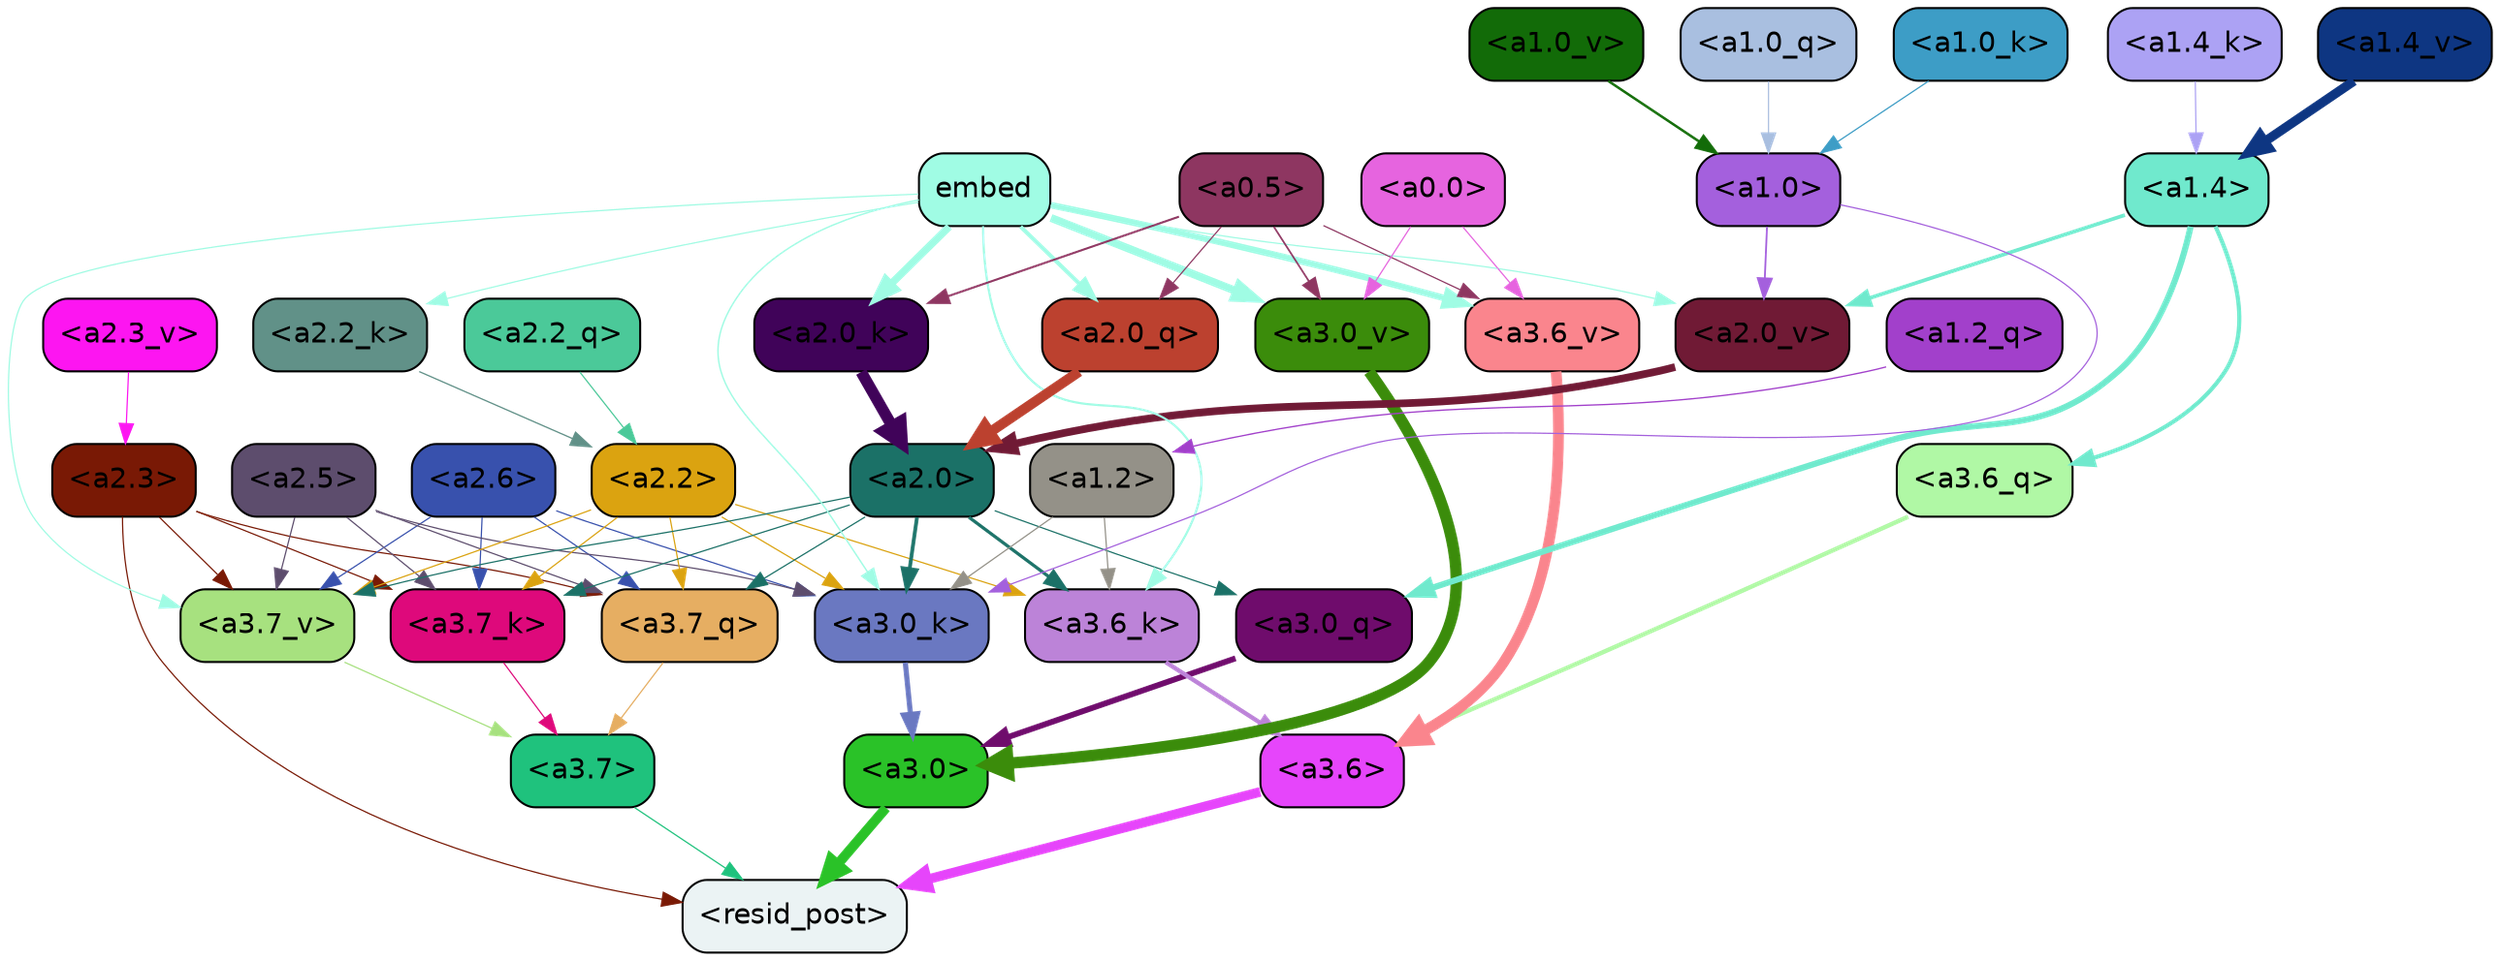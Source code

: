 strict digraph "" {
	graph [bgcolor=transparent,
		layout=dot,
		overlap=false,
		splines=true
	];
	"<a3.7>"	[color=black,
		fillcolor="#1fc27d",
		fontname=Helvetica,
		shape=box,
		style="filled, rounded"];
	"<resid_post>"	[color=black,
		fillcolor="#ebf3f4",
		fontname=Helvetica,
		shape=box,
		style="filled, rounded"];
	"<a3.7>" -> "<resid_post>"	[color="#1fc27d",
		penwidth=0.6];
	"<a3.6>"	[color=black,
		fillcolor="#e645fb",
		fontname=Helvetica,
		shape=box,
		style="filled, rounded"];
	"<a3.6>" -> "<resid_post>"	[color="#e645fb",
		penwidth=4.751592040061951];
	"<a3.0>"	[color=black,
		fillcolor="#2ac228",
		fontname=Helvetica,
		shape=box,
		style="filled, rounded"];
	"<a3.0>" -> "<resid_post>"	[color="#2ac228",
		penwidth=4.904066681861877];
	"<a2.3>"	[color=black,
		fillcolor="#791905",
		fontname=Helvetica,
		shape=box,
		style="filled, rounded"];
	"<a2.3>" -> "<resid_post>"	[color="#791905",
		penwidth=0.6];
	"<a3.7_q>"	[color=black,
		fillcolor="#e6ae62",
		fontname=Helvetica,
		shape=box,
		style="filled, rounded"];
	"<a2.3>" -> "<a3.7_q>"	[color="#791905",
		penwidth=0.6];
	"<a3.7_k>"	[color=black,
		fillcolor="#de097b",
		fontname=Helvetica,
		shape=box,
		style="filled, rounded"];
	"<a2.3>" -> "<a3.7_k>"	[color="#791905",
		penwidth=0.6];
	"<a3.7_v>"	[color=black,
		fillcolor="#a7e17f",
		fontname=Helvetica,
		shape=box,
		style="filled, rounded"];
	"<a2.3>" -> "<a3.7_v>"	[color="#791905",
		penwidth=0.6];
	"<a3.7_q>" -> "<a3.7>"	[color="#e6ae62",
		penwidth=0.6];
	"<a3.6_q>"	[color=black,
		fillcolor="#b0f8a5",
		fontname=Helvetica,
		shape=box,
		style="filled, rounded"];
	"<a3.6_q>" -> "<a3.6>"	[color="#b0f8a5",
		penwidth=2.160832464694977];
	"<a3.0_q>"	[color=black,
		fillcolor="#6f0c6c",
		fontname=Helvetica,
		shape=box,
		style="filled, rounded"];
	"<a3.0_q>" -> "<a3.0>"	[color="#6f0c6c",
		penwidth=2.870753765106201];
	"<a3.7_k>" -> "<a3.7>"	[color="#de097b",
		penwidth=0.6];
	"<a3.6_k>"	[color=black,
		fillcolor="#bc83d8",
		fontname=Helvetica,
		shape=box,
		style="filled, rounded"];
	"<a3.6_k>" -> "<a3.6>"	[color="#bc83d8",
		penwidth=2.13908451795578];
	"<a3.0_k>"	[color=black,
		fillcolor="#6a78c1",
		fontname=Helvetica,
		shape=box,
		style="filled, rounded"];
	"<a3.0_k>" -> "<a3.0>"	[color="#6a78c1",
		penwidth=2.520303964614868];
	"<a3.7_v>" -> "<a3.7>"	[color="#a7e17f",
		penwidth=0.6];
	"<a3.6_v>"	[color=black,
		fillcolor="#fa858d",
		fontname=Helvetica,
		shape=box,
		style="filled, rounded"];
	"<a3.6_v>" -> "<a3.6>"	[color="#fa858d",
		penwidth=5.297133803367615];
	"<a3.0_v>"	[color=black,
		fillcolor="#3b8c0b",
		fontname=Helvetica,
		shape=box,
		style="filled, rounded"];
	"<a3.0_v>" -> "<a3.0>"	[color="#3b8c0b",
		penwidth=5.680712580680847];
	"<a2.6>"	[color=black,
		fillcolor="#3851ad",
		fontname=Helvetica,
		shape=box,
		style="filled, rounded"];
	"<a2.6>" -> "<a3.7_q>"	[color="#3851ad",
		penwidth=0.6];
	"<a2.6>" -> "<a3.7_k>"	[color="#3851ad",
		penwidth=0.6];
	"<a2.6>" -> "<a3.0_k>"	[color="#3851ad",
		penwidth=0.6];
	"<a2.6>" -> "<a3.7_v>"	[color="#3851ad",
		penwidth=0.6];
	"<a2.5>"	[color=black,
		fillcolor="#5d4d6d",
		fontname=Helvetica,
		shape=box,
		style="filled, rounded"];
	"<a2.5>" -> "<a3.7_q>"	[color="#5d4d6d",
		penwidth=0.6];
	"<a2.5>" -> "<a3.7_k>"	[color="#5d4d6d",
		penwidth=0.6];
	"<a2.5>" -> "<a3.0_k>"	[color="#5d4d6d",
		penwidth=0.6];
	"<a2.5>" -> "<a3.7_v>"	[color="#5d4d6d",
		penwidth=0.6];
	"<a2.2>"	[color=black,
		fillcolor="#dba310",
		fontname=Helvetica,
		shape=box,
		style="filled, rounded"];
	"<a2.2>" -> "<a3.7_q>"	[color="#dba310",
		penwidth=0.6];
	"<a2.2>" -> "<a3.7_k>"	[color="#dba310",
		penwidth=0.6];
	"<a2.2>" -> "<a3.6_k>"	[color="#dba310",
		penwidth=0.6];
	"<a2.2>" -> "<a3.0_k>"	[color="#dba310",
		penwidth=0.6];
	"<a2.2>" -> "<a3.7_v>"	[color="#dba310",
		penwidth=0.6];
	"<a2.0>"	[color=black,
		fillcolor="#1b7167",
		fontname=Helvetica,
		shape=box,
		style="filled, rounded"];
	"<a2.0>" -> "<a3.7_q>"	[color="#1b7167",
		penwidth=0.6];
	"<a2.0>" -> "<a3.0_q>"	[color="#1b7167",
		penwidth=0.6];
	"<a2.0>" -> "<a3.7_k>"	[color="#1b7167",
		penwidth=0.6];
	"<a2.0>" -> "<a3.6_k>"	[color="#1b7167",
		penwidth=1.5897698998451233];
	"<a2.0>" -> "<a3.0_k>"	[color="#1b7167",
		penwidth=1.8405593037605286];
	"<a2.0>" -> "<a3.7_v>"	[color="#1b7167",
		penwidth=0.6];
	"<a1.4>"	[color=black,
		fillcolor="#70e9cd",
		fontname=Helvetica,
		shape=box,
		style="filled, rounded"];
	"<a1.4>" -> "<a3.6_q>"	[color="#70e9cd",
		penwidth=2.0260728895664215];
	"<a1.4>" -> "<a3.0_q>"	[color="#70e9cd",
		penwidth=3.0185627341270447];
	"<a2.0_v>"	[color=black,
		fillcolor="#701a35",
		fontname=Helvetica,
		shape=box,
		style="filled, rounded"];
	"<a1.4>" -> "<a2.0_v>"	[color="#70e9cd",
		penwidth=1.7970525026321411];
	"<a1.2>"	[color=black,
		fillcolor="#949188",
		fontname=Helvetica,
		shape=box,
		style="filled, rounded"];
	"<a1.2>" -> "<a3.6_k>"	[color="#949188",
		penwidth=0.6];
	"<a1.2>" -> "<a3.0_k>"	[color="#949188",
		penwidth=0.6];
	embed	[color=black,
		fillcolor="#a0fce4",
		fontname=Helvetica,
		shape=box,
		style="filled, rounded"];
	embed -> "<a3.6_k>"	[color="#a0fce4",
		penwidth=1.046662151813507];
	embed -> "<a3.0_k>"	[color="#a0fce4",
		penwidth=0.6995279788970947];
	embed -> "<a3.7_v>"	[color="#a0fce4",
		penwidth=0.6];
	embed -> "<a3.6_v>"	[color="#a0fce4",
		penwidth=3.1840110421180725];
	embed -> "<a3.0_v>"	[color="#a0fce4",
		penwidth=3.9005755856633186];
	"<a2.0_q>"	[color=black,
		fillcolor="#bc412f",
		fontname=Helvetica,
		shape=box,
		style="filled, rounded"];
	embed -> "<a2.0_q>"	[color="#a0fce4",
		penwidth=1.9669389724731445];
	"<a2.2_k>"	[color=black,
		fillcolor="#619188",
		fontname=Helvetica,
		shape=box,
		style="filled, rounded"];
	embed -> "<a2.2_k>"	[color="#a0fce4",
		penwidth=0.6];
	"<a2.0_k>"	[color=black,
		fillcolor="#400359",
		fontname=Helvetica,
		shape=box,
		style="filled, rounded"];
	embed -> "<a2.0_k>"	[color="#a0fce4",
		penwidth=3.6898754835128784];
	embed -> "<a2.0_v>"	[color="#a0fce4",
		penwidth=0.6];
	"<a1.0>"	[color=black,
		fillcolor="#a460dd",
		fontname=Helvetica,
		shape=box,
		style="filled, rounded"];
	"<a1.0>" -> "<a3.0_k>"	[color="#a460dd",
		penwidth=0.6];
	"<a1.0>" -> "<a2.0_v>"	[color="#a460dd",
		penwidth=0.8836666345596313];
	"<a0.5>"	[color=black,
		fillcolor="#8e3661",
		fontname=Helvetica,
		shape=box,
		style="filled, rounded"];
	"<a0.5>" -> "<a3.6_v>"	[color="#8e3661",
		penwidth=0.6];
	"<a0.5>" -> "<a3.0_v>"	[color="#8e3661",
		penwidth=0.8493617177009583];
	"<a0.5>" -> "<a2.0_q>"	[color="#8e3661",
		penwidth=0.6];
	"<a0.5>" -> "<a2.0_k>"	[color="#8e3661",
		penwidth=0.9942188858985901];
	"<a0.0>"	[color=black,
		fillcolor="#e664df",
		fontname=Helvetica,
		shape=box,
		style="filled, rounded"];
	"<a0.0>" -> "<a3.6_v>"	[color="#e664df",
		penwidth=0.6];
	"<a0.0>" -> "<a3.0_v>"	[color="#e664df",
		penwidth=0.6];
	"<a2.2_q>"	[color=black,
		fillcolor="#4bc999",
		fontname=Helvetica,
		shape=box,
		style="filled, rounded"];
	"<a2.2_q>" -> "<a2.2>"	[color="#4bc999",
		penwidth=0.6];
	"<a2.0_q>" -> "<a2.0>"	[color="#bc412f",
		penwidth=5.0040658712387085];
	"<a2.2_k>" -> "<a2.2>"	[color="#619188",
		penwidth=0.6304321400821209];
	"<a2.0_k>" -> "<a2.0>"	[color="#400359",
		penwidth=5.6445024609565735];
	"<a2.3_v>"	[color=black,
		fillcolor="#fd15f1",
		fontname=Helvetica,
		shape=box,
		style="filled, rounded"];
	"<a2.3_v>" -> "<a2.3>"	[color="#fd15f1",
		penwidth=0.6];
	"<a2.0_v>" -> "<a2.0>"	[color="#701a35",
		penwidth=3.781584322452545];
	"<a1.2_q>"	[color=black,
		fillcolor="#a240cb",
		fontname=Helvetica,
		shape=box,
		style="filled, rounded"];
	"<a1.2_q>" -> "<a1.2>"	[color="#a240cb",
		penwidth=0.6481351256370544];
	"<a1.0_q>"	[color=black,
		fillcolor="#a9bfe0",
		fontname=Helvetica,
		shape=box,
		style="filled, rounded"];
	"<a1.0_q>" -> "<a1.0>"	[color="#a9bfe0",
		penwidth=0.6];
	"<a1.4_k>"	[color=black,
		fillcolor="#aca2f4",
		fontname=Helvetica,
		shape=box,
		style="filled, rounded"];
	"<a1.4_k>" -> "<a1.4>"	[color="#aca2f4",
		penwidth=0.6];
	"<a1.0_k>"	[color=black,
		fillcolor="#3d9dc6",
		fontname=Helvetica,
		shape=box,
		style="filled, rounded"];
	"<a1.0_k>" -> "<a1.0>"	[color="#3d9dc6",
		penwidth=0.6];
	"<a1.4_v>"	[color=black,
		fillcolor="#0e3682",
		fontname=Helvetica,
		shape=box,
		style="filled, rounded"];
	"<a1.4_v>" -> "<a1.4>"	[color="#0e3682",
		penwidth=4.602061748504639];
	"<a1.0_v>"	[color=black,
		fillcolor="#126b08",
		fontname=Helvetica,
		shape=box,
		style="filled, rounded"];
	"<a1.0_v>" -> "<a1.0>"	[color="#126b08",
		penwidth=1.227757602930069];
}
